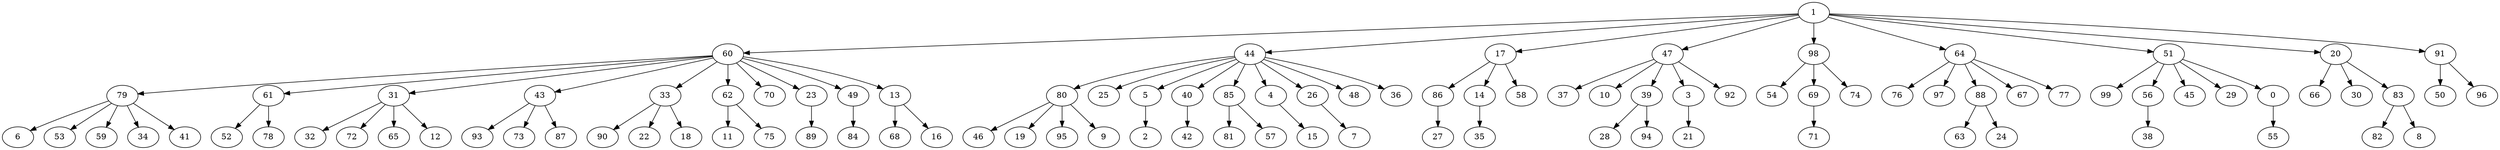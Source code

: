 digraph {
  1 -> 60;
  1 -> 44;
  1 -> 17;
  1 -> 47;
  1 -> 98;
  1 -> 64;
  1 -> 51;
  1 -> 20;
  1 -> 91;
  60 -> 79;
  60 -> 61;
  60 -> 31;
  60 -> 43;
  60 -> 33;
  60 -> 62;
  60 -> 70;
  60 -> 23;
  60 -> 49;
  60 -> 13;
  44 -> 80;
  44 -> 25;
  44 -> 5;
  44 -> 40;
  44 -> 85;
  44 -> 4;
  44 -> 26;
  44 -> 48;
  44 -> 36;
  17 -> 86;
  17 -> 14;
  17 -> 58;
  47 -> 37;
  47 -> 10;
  47 -> 39;
  47 -> 3;
  47 -> 92;
  98 -> 54;
  98 -> 69;
  98 -> 74;
  64 -> 76;
  64 -> 97;
  64 -> 88;
  64 -> 67;
  64 -> 77;
  51 -> 99;
  51 -> 56;
  51 -> 45;
  51 -> 29;
  51 -> 0;
  20 -> 66;
  20 -> 30;
  20 -> 83;
  91 -> 50;
  91 -> 96;
  79 -> 6;
  79 -> 53;
  79 -> 59;
  79 -> 34;
  79 -> 41;
  61 -> 52;
  61 -> 78;
  31 -> 32;
  31 -> 72;
  31 -> 65;
  31 -> 12;
  43 -> 93;
  43 -> 73;
  43 -> 87;
  33 -> 90;
  33 -> 22;
  33 -> 18;
  62 -> 11;
  62 -> 75;
  23 -> 89;
  49 -> 84;
  13 -> 68;
  13 -> 16;
  80 -> 46;
  80 -> 19;
  80 -> 95;
  80 -> 9;
  5 -> 2;
  40 -> 42;
  85 -> 81;
  85 -> 57;
  4 -> 15;
  26 -> 7;
  86 -> 27;
  14 -> 35;
  39 -> 28;
  39 -> 94;
  3 -> 21;
  69 -> 71;
  88 -> 63;
  88 -> 24;
  56 -> 38;
  0 -> 55;
  83 -> 82;
  83 -> 8;
}